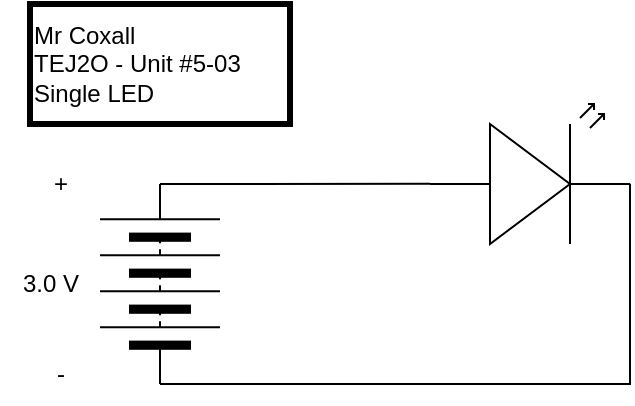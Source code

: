 <mxfile>
    <diagram id="-_3Nj7gvpyo-wD4T7KId" name="Page-1">
        <mxGraphModel dx="432" dy="336" grid="1" gridSize="10" guides="1" tooltips="1" connect="1" arrows="1" fold="1" page="1" pageScale="1" pageWidth="827" pageHeight="1169" math="0" shadow="0">
            <root>
                <mxCell id="0"/>
                <mxCell id="1" parent="0"/>
                <mxCell id="7" style="edgeStyle=none;html=1;exitX=1;exitY=0.5;exitDx=0;exitDy=0;entryX=0;entryY=0.57;entryDx=0;entryDy=0;entryPerimeter=0;endArrow=none;endFill=0;rounded=0;" edge="1" parent="1" source="2" target="3">
                    <mxGeometry relative="1" as="geometry"/>
                </mxCell>
                <mxCell id="2" value="" style="pointerEvents=1;verticalLabelPosition=bottom;shadow=0;dashed=0;align=center;html=1;verticalAlign=top;shape=mxgraph.electrical.miscellaneous.batteryStack;rotation=-90;" vertex="1" parent="1">
                    <mxGeometry x="55" y="130" width="100" height="60" as="geometry"/>
                </mxCell>
                <mxCell id="8" style="edgeStyle=none;rounded=0;html=1;exitX=1;exitY=0.57;exitDx=0;exitDy=0;exitPerimeter=0;endArrow=none;endFill=0;entryX=0;entryY=0.5;entryDx=0;entryDy=0;" edge="1" parent="1" source="3" target="2">
                    <mxGeometry relative="1" as="geometry">
                        <mxPoint x="340" y="210" as="targetPoint"/>
                        <Array as="points">
                            <mxPoint x="340" y="210"/>
                        </Array>
                    </mxGeometry>
                </mxCell>
                <mxCell id="3" value="" style="verticalLabelPosition=bottom;shadow=0;dashed=0;align=center;html=1;verticalAlign=top;shape=mxgraph.electrical.opto_electronics.led_2;pointerEvents=1;" vertex="1" parent="1">
                    <mxGeometry x="240" y="70" width="100" height="70" as="geometry"/>
                </mxCell>
                <mxCell id="4" value="+" style="text;html=1;align=center;verticalAlign=middle;resizable=0;points=[];autosize=1;strokeColor=none;fillColor=none;" vertex="1" parent="1">
                    <mxGeometry x="40" y="95" width="30" height="30" as="geometry"/>
                </mxCell>
                <mxCell id="5" value="-" style="text;html=1;align=center;verticalAlign=middle;resizable=0;points=[];autosize=1;strokeColor=none;fillColor=none;" vertex="1" parent="1">
                    <mxGeometry x="40" y="190" width="30" height="30" as="geometry"/>
                </mxCell>
                <mxCell id="6" value="3.0 V" style="text;html=1;align=center;verticalAlign=middle;resizable=0;points=[];autosize=1;strokeColor=none;fillColor=none;" vertex="1" parent="1">
                    <mxGeometry x="25" y="145" width="50" height="30" as="geometry"/>
                </mxCell>
                <mxCell id="9" value="&lt;div&gt;Mr Coxall&lt;/div&gt;&lt;div&gt;TEJ2O - Unit #5-03&lt;/div&gt;&lt;div&gt;Single LED&lt;/div&gt;" style="text;html=1;align=left;verticalAlign=middle;resizable=0;points=[];autosize=1;strokeColor=#000000;fillColor=none;strokeWidth=3;" vertex="1" parent="1">
                    <mxGeometry x="40" y="20" width="130" height="60" as="geometry"/>
                </mxCell>
            </root>
        </mxGraphModel>
    </diagram>
</mxfile>